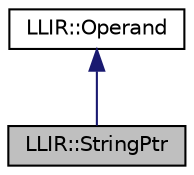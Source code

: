 digraph "LLIR::StringPtr"
{
 // LATEX_PDF_SIZE
  edge [fontname="Helvetica",fontsize="10",labelfontname="Helvetica",labelfontsize="10"];
  node [fontname="Helvetica",fontsize="10",shape=record];
  Node1 [label="LLIR::StringPtr",height=0.2,width=0.4,color="black", fillcolor="grey75", style="filled", fontcolor="black",tooltip="An LLIR global string pointer."];
  Node2 -> Node1 [dir="back",color="midnightblue",fontsize="10",style="solid",fontname="Helvetica"];
  Node2 [label="LLIR::Operand",height=0.2,width=0.4,color="black", fillcolor="white", style="filled",URL="$classLLIR_1_1Operand.html",tooltip="The base for LLIR operands."];
}
